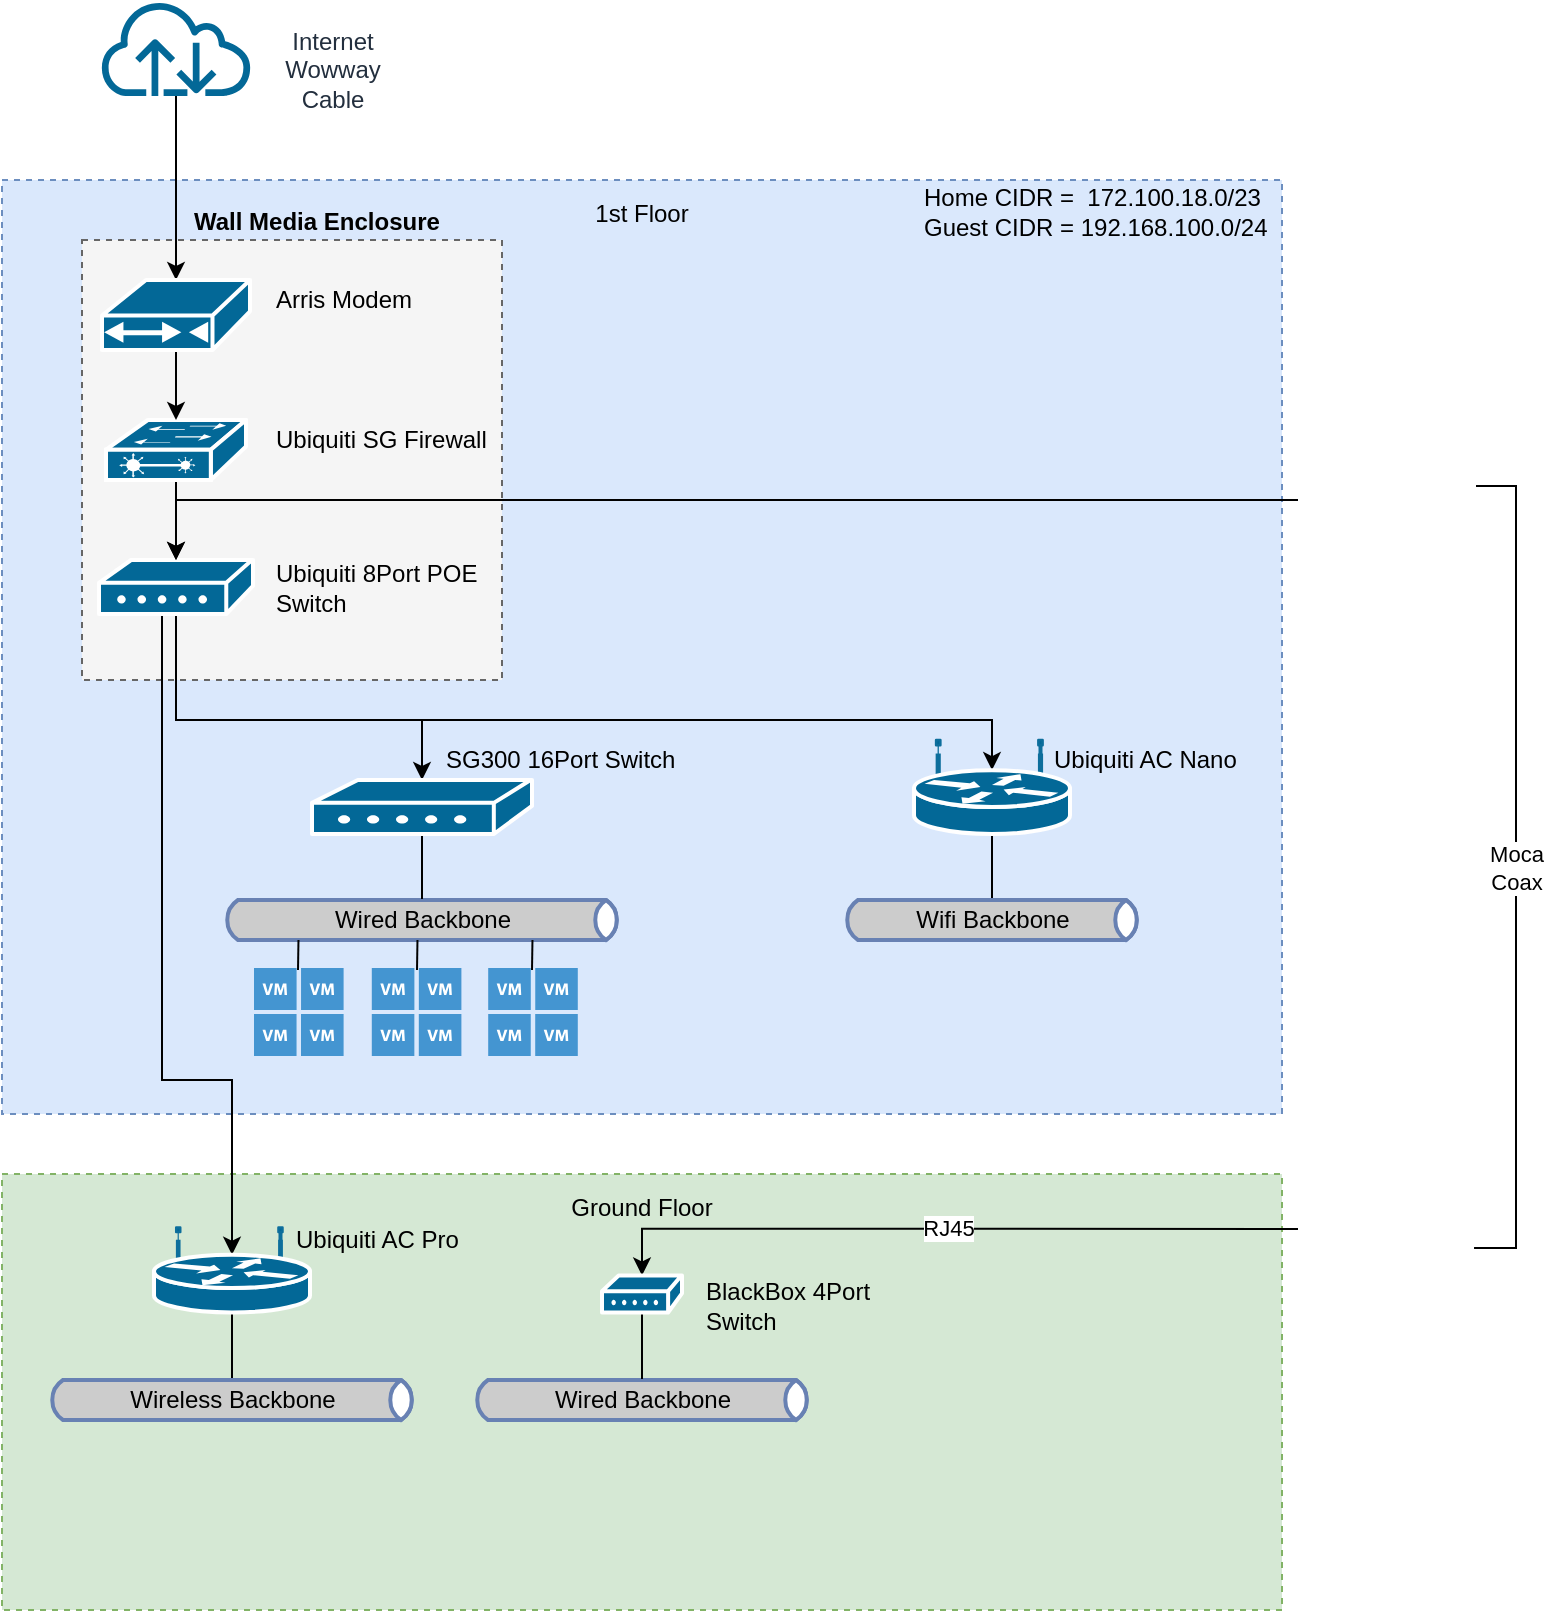 <mxfile version="13.8.0" type="github">
  <diagram id="6a731a19-8d31-9384-78a2-239565b7b9f0" name="Page-1">
    <mxGraphModel dx="1185" dy="762" grid="0" gridSize="10" guides="1" tooltips="1" connect="1" arrows="1" fold="1" page="1" pageScale="1" pageWidth="827" pageHeight="1169" background="#ffffff" math="0" shadow="0">
      <root>
        <mxCell id="0" />
        <mxCell id="1" parent="0" />
        <mxCell id="YRFJyDTuSlXsrxVGdm0f-2277" value="Ground Floor" style="outlineConnect=0;html=1;whiteSpace=wrap;fontSize=12;fontStyle=0;strokeColor=#82b366;fillColor=#d5e8d4;verticalAlign=top;align=center;dashed=1;spacingTop=3;" parent="1" vertex="1">
          <mxGeometry x="40" y="617" width="640" height="218" as="geometry" />
        </mxCell>
        <mxCell id="YRFJyDTuSlXsrxVGdm0f-2276" value="1st Floor" style="outlineConnect=0;html=1;whiteSpace=wrap;fontSize=12;fontStyle=0;strokeColor=#6c8ebf;fillColor=#dae8fc;verticalAlign=top;align=center;dashed=1;spacingTop=3;" parent="1" vertex="1">
          <mxGeometry x="40" y="120" width="640" height="467" as="geometry" />
        </mxCell>
        <mxCell id="2rs4OhzrvlzL48_qCDJS-4" value="" style="rounded=0;whiteSpace=wrap;html=1;fillColor=#f5f5f5;dashed=1;strokeColor=#666666;fontColor=#333333;" parent="1" vertex="1">
          <mxGeometry x="80" y="150" width="210" height="220" as="geometry" />
        </mxCell>
        <mxCell id="YRFJyDTuSlXsrxVGdm0f-2257" value="" style="shape=image;verticalLabelPosition=bottom;labelBackgroundColor=#ffffff;verticalAlign=top;aspect=fixed;imageAspect=0;image=https://m.media-amazon.com/images/I/71GIn0wTX2L._AC_SS350_.jpg;rotation=-180;" parent="1" vertex="1">
          <mxGeometry x="688" y="235" width="90" height="90" as="geometry" />
        </mxCell>
        <mxCell id="2rs4OhzrvlzL48_qCDJS-27" style="edgeStyle=orthogonalEdgeStyle;rounded=0;orthogonalLoop=1;jettySize=auto;html=1;entryX=0.5;entryY=0;entryDx=0;entryDy=0;entryPerimeter=0;strokeWidth=1;" parent="1" source="YRFJyDTuSlXsrxVGdm0f-2258" target="2rs4OhzrvlzL48_qCDJS-20" edge="1">
          <mxGeometry relative="1" as="geometry">
            <Array as="points">
              <mxPoint x="127" y="390" />
              <mxPoint x="250" y="390" />
            </Array>
          </mxGeometry>
        </mxCell>
        <mxCell id="2rs4OhzrvlzL48_qCDJS-28" style="edgeStyle=orthogonalEdgeStyle;rounded=0;orthogonalLoop=1;jettySize=auto;html=1;entryX=0.5;entryY=0.32;entryDx=0;entryDy=0;entryPerimeter=0;strokeWidth=1;exitX=0.5;exitY=1;exitDx=0;exitDy=0;exitPerimeter=0;" parent="1" source="YRFJyDTuSlXsrxVGdm0f-2258" target="YRFJyDTuSlXsrxVGdm0f-2259" edge="1">
          <mxGeometry relative="1" as="geometry">
            <Array as="points">
              <mxPoint x="127" y="390" />
              <mxPoint x="535" y="390" />
            </Array>
          </mxGeometry>
        </mxCell>
        <mxCell id="YRFJyDTuSlXsrxVGdm0f-2258" value="" style="shape=mxgraph.cisco.modems_and_phones.modem;html=1;pointerEvents=1;dashed=0;fillColor=#036897;strokeColor=#ffffff;strokeWidth=2;verticalLabelPosition=bottom;verticalAlign=top;align=center;outlineConnect=0;" parent="1" vertex="1">
          <mxGeometry x="88.5" y="310" width="77" height="27" as="geometry" />
        </mxCell>
        <mxCell id="2rs4OhzrvlzL48_qCDJS-26" value="" style="edgeStyle=orthogonalEdgeStyle;rounded=0;orthogonalLoop=1;jettySize=auto;html=1;endArrow=none;endFill=0;" parent="1" source="YRFJyDTuSlXsrxVGdm0f-2259" target="YRFJyDTuSlXsrxVGdm0f-2280" edge="1">
          <mxGeometry relative="1" as="geometry" />
        </mxCell>
        <mxCell id="YRFJyDTuSlXsrxVGdm0f-2259" value="" style="shape=mxgraph.cisco.routers.wireless_router;html=1;pointerEvents=1;dashed=0;fillColor=#036897;strokeColor=#ffffff;strokeWidth=2;verticalLabelPosition=bottom;verticalAlign=top;align=center;outlineConnect=0;" parent="1" vertex="1">
          <mxGeometry x="496" y="400" width="78" height="47" as="geometry" />
        </mxCell>
        <mxCell id="2rs4OhzrvlzL48_qCDJS-14" value="" style="edgeStyle=orthogonalEdgeStyle;rounded=0;orthogonalLoop=1;jettySize=auto;html=1;entryX=0.5;entryY=0;entryDx=0;entryDy=0;entryPerimeter=0;" parent="1" source="YRFJyDTuSlXsrxVGdm0f-2260" target="2rs4OhzrvlzL48_qCDJS-11" edge="1">
          <mxGeometry relative="1" as="geometry" />
        </mxCell>
        <mxCell id="YRFJyDTuSlXsrxVGdm0f-2260" value="" style="outlineConnect=0;fontColor=#232F3E;gradientColor=none;strokeColor=none;dashed=0;verticalLabelPosition=bottom;verticalAlign=top;align=center;html=1;fontSize=12;fontStyle=0;aspect=fixed;pointerEvents=1;shape=mxgraph.aws4.internet;fillColor=#036897;" parent="1" vertex="1">
          <mxGeometry x="88" y="30" width="78" height="48" as="geometry" />
        </mxCell>
        <mxCell id="YRFJyDTuSlXsrxVGdm0f-2266" value="SG300 16Port Switch" style="text;html=1;resizable=0;autosize=1;align=left;verticalAlign=middle;points=[];fillColor=none;strokeColor=none;rounded=0;" parent="1" vertex="1">
          <mxGeometry x="260" y="400" width="130" height="20" as="geometry" />
        </mxCell>
        <mxCell id="YRFJyDTuSlXsrxVGdm0f-2268" value="Ubiquiti 8Port POE&lt;br&gt;Switch" style="text;html=1;resizable=0;autosize=1;align=left;verticalAlign=middle;points=[];fillColor=none;strokeColor=none;rounded=0;" parent="1" vertex="1">
          <mxGeometry x="175" y="308.5" width="120" height="30" as="geometry" />
        </mxCell>
        <mxCell id="YRFJyDTuSlXsrxVGdm0f-2273" value="RJ45" style="edgeStyle=orthogonalEdgeStyle;rounded=0;orthogonalLoop=1;jettySize=auto;html=1;startArrow=none;startFill=0;entryX=0.5;entryY=0;entryDx=0;entryDy=0;entryPerimeter=0;exitX=1;exitY=0.684;exitDx=0;exitDy=0;exitPerimeter=0;" parent="1" source="YRFJyDTuSlXsrxVGdm0f-2269" target="2rs4OhzrvlzL48_qCDJS-2" edge="1">
          <mxGeometry relative="1" as="geometry">
            <mxPoint x="360" y="650" as="targetPoint" />
            <Array as="points">
              <mxPoint x="360" y="644" />
            </Array>
          </mxGeometry>
        </mxCell>
        <mxCell id="YRFJyDTuSlXsrxVGdm0f-2269" value="" style="shape=image;verticalLabelPosition=bottom;labelBackgroundColor=#ffffff;verticalAlign=top;aspect=fixed;imageAspect=0;image=https://m.media-amazon.com/images/I/71GIn0wTX2L._AC_SS350_.jpg;rotation=-180;" parent="1" vertex="1">
          <mxGeometry x="688" y="616" width="90" height="90" as="geometry" />
        </mxCell>
        <mxCell id="YRFJyDTuSlXsrxVGdm0f-2271" value="Moca&lt;br&gt;Coax" style="edgeStyle=orthogonalEdgeStyle;rounded=0;orthogonalLoop=1;jettySize=auto;html=1;exitX=0.011;exitY=0.578;exitDx=0;exitDy=0;exitPerimeter=0;endArrow=none;endFill=0;entryX=0.022;entryY=0.578;entryDx=0;entryDy=0;entryPerimeter=0;" parent="1" source="YRFJyDTuSlXsrxVGdm0f-2257" target="YRFJyDTuSlXsrxVGdm0f-2269" edge="1">
          <mxGeometry relative="1" as="geometry">
            <mxPoint x="590" y="311.5" as="sourcePoint" />
            <mxPoint x="520" y="470" as="targetPoint" />
            <Array as="points">
              <mxPoint x="797" y="273" />
              <mxPoint x="797" y="654" />
            </Array>
          </mxGeometry>
        </mxCell>
        <mxCell id="YRFJyDTuSlXsrxVGdm0f-2272" value="BlackBox 4Port&lt;br&gt;Switch" style="text;html=1;resizable=0;autosize=1;align=left;verticalAlign=middle;points=[];fillColor=none;strokeColor=none;rounded=0;" parent="1" vertex="1">
          <mxGeometry x="390" y="667.75" width="100" height="30" as="geometry" />
        </mxCell>
        <mxCell id="YRFJyDTuSlXsrxVGdm0f-2275" value="&lt;span style=&quot;color: rgb(35 , 47 , 62)&quot;&gt;Internet&lt;/span&gt;&lt;br style=&quot;color: rgb(35 , 47 , 62)&quot;&gt;&lt;span style=&quot;color: rgb(35 , 47 , 62)&quot;&gt;Wowway&lt;/span&gt;&lt;br style=&quot;color: rgb(35 , 47 , 62)&quot;&gt;&lt;span style=&quot;color: rgb(35 , 47 , 62)&quot;&gt;Cable&lt;/span&gt;" style="text;html=1;resizable=0;autosize=1;align=center;verticalAlign=middle;points=[];fillColor=none;strokeColor=none;rounded=0;" parent="1" vertex="1">
          <mxGeometry x="175" y="40" width="60" height="50" as="geometry" />
        </mxCell>
        <mxCell id="YRFJyDTuSlXsrxVGdm0f-2278" value="&lt;font color=&quot;#000000&quot;&gt;Wired Backbone&lt;/font&gt;" style="html=1;outlineConnect=0;fillColor=#CCCCCC;strokeColor=#6881B3;gradientColor=none;gradientDirection=north;strokeWidth=2;shape=mxgraph.networks.bus;gradientColor=none;gradientDirection=north;fontColor=#ffffff;perimeter=backbonePerimeter;backboneSize=20;align=center;" parent="1" vertex="1">
          <mxGeometry x="275" y="720" width="170" height="20" as="geometry" />
        </mxCell>
        <mxCell id="2rs4OhzrvlzL48_qCDJS-24" value="" style="edgeStyle=orthogonalEdgeStyle;rounded=0;orthogonalLoop=1;jettySize=auto;html=1;entryX=0.5;entryY=0.32;entryDx=0;entryDy=0;entryPerimeter=0;" parent="1" target="2rs4OhzrvlzL48_qCDJS-9" edge="1">
          <mxGeometry relative="1" as="geometry">
            <mxPoint x="120" y="338" as="sourcePoint" />
            <Array as="points">
              <mxPoint x="120" y="338" />
              <mxPoint x="120" y="570" />
              <mxPoint x="155" y="570" />
            </Array>
          </mxGeometry>
        </mxCell>
        <mxCell id="YRFJyDTuSlXsrxVGdm0f-2279" value="&lt;font color=&quot;#000000&quot;&gt;Wired Backbone&lt;/font&gt;" style="html=1;outlineConnect=0;fillColor=#CCCCCC;strokeColor=#6881B3;gradientColor=none;gradientDirection=north;strokeWidth=2;shape=mxgraph.networks.bus;gradientColor=none;gradientDirection=north;fontColor=#ffffff;perimeter=backbonePerimeter;backboneSize=20;align=center;" parent="1" vertex="1">
          <mxGeometry x="150" y="480" width="200" height="20" as="geometry" />
        </mxCell>
        <mxCell id="YRFJyDTuSlXsrxVGdm0f-2280" value="&lt;font color=&quot;#000000&quot;&gt;Wifi Backbone&lt;/font&gt;" style="html=1;outlineConnect=0;fillColor=#CCCCCC;strokeColor=#6881B3;gradientColor=none;gradientDirection=north;strokeWidth=2;shape=mxgraph.networks.bus;gradientColor=none;gradientDirection=north;fontColor=#ffffff;perimeter=backbonePerimeter;backboneSize=20;align=center;" parent="1" vertex="1">
          <mxGeometry x="460" y="480" width="150" height="20" as="geometry" />
        </mxCell>
        <mxCell id="YRFJyDTuSlXsrxVGdm0f-2286" value="" style="endArrow=none;html=1;edgeStyle=orthogonalEdgeStyle;rounded=0;entryX=0.5;entryY=1;entryDx=0;entryDy=0;entryPerimeter=0;" parent="1" source="YRFJyDTuSlXsrxVGdm0f-2278" target="2rs4OhzrvlzL48_qCDJS-2" edge="1">
          <mxGeometry width="50" height="50" relative="1" as="geometry">
            <mxPoint x="332" y="721" as="sourcePoint" />
            <mxPoint x="334" y="703.5" as="targetPoint" />
            <Array as="points" />
          </mxGeometry>
        </mxCell>
        <mxCell id="YRFJyDTuSlXsrxVGdm0f-2287" value="Arris Modem" style="text;html=1;resizable=0;autosize=1;align=left;verticalAlign=middle;points=[];fillColor=none;strokeColor=none;rounded=0;" parent="1" vertex="1">
          <mxGeometry x="175" y="170" width="80" height="20" as="geometry" />
        </mxCell>
        <mxCell id="2rs4OhzrvlzL48_qCDJS-2" value="" style="shape=mxgraph.cisco.modems_and_phones.modem;html=1;pointerEvents=1;dashed=0;fillColor=#036897;strokeColor=#ffffff;strokeWidth=2;verticalLabelPosition=bottom;verticalAlign=top;align=center;outlineConnect=0;" parent="1" vertex="1">
          <mxGeometry x="340" y="667.75" width="40" height="18.5" as="geometry" />
        </mxCell>
        <mxCell id="2rs4OhzrvlzL48_qCDJS-19" value="" style="edgeStyle=orthogonalEdgeStyle;rounded=0;orthogonalLoop=1;jettySize=auto;html=1;exitX=1;exitY=0.5;exitDx=0;exitDy=0;" parent="1" source="YRFJyDTuSlXsrxVGdm0f-2257" target="YRFJyDTuSlXsrxVGdm0f-2258" edge="1">
          <mxGeometry relative="1" as="geometry">
            <Array as="points">
              <mxPoint x="564" y="280" />
              <mxPoint x="150" y="280" />
            </Array>
          </mxGeometry>
        </mxCell>
        <mxCell id="2rs4OhzrvlzL48_qCDJS-23" value="" style="edgeStyle=orthogonalEdgeStyle;rounded=0;orthogonalLoop=1;jettySize=auto;html=1;" parent="1" source="2rs4OhzrvlzL48_qCDJS-6" target="YRFJyDTuSlXsrxVGdm0f-2258" edge="1">
          <mxGeometry relative="1" as="geometry" />
        </mxCell>
        <mxCell id="2rs4OhzrvlzL48_qCDJS-6" value="" style="shape=mxgraph.cisco.switches.layer_2_remote_switch;html=1;pointerEvents=1;dashed=0;fillColor=#036897;strokeColor=#ffffff;strokeWidth=2;verticalLabelPosition=bottom;verticalAlign=top;align=center;outlineConnect=0;" parent="1" vertex="1">
          <mxGeometry x="92" y="240" width="70" height="30" as="geometry" />
        </mxCell>
        <mxCell id="2rs4OhzrvlzL48_qCDJS-30" style="edgeStyle=orthogonalEdgeStyle;rounded=0;orthogonalLoop=1;jettySize=auto;html=1;startArrow=none;startFill=0;endArrow=none;endFill=0;strokeWidth=1;" parent="1" source="2rs4OhzrvlzL48_qCDJS-9" target="2rs4OhzrvlzL48_qCDJS-29" edge="1">
          <mxGeometry relative="1" as="geometry" />
        </mxCell>
        <mxCell id="2rs4OhzrvlzL48_qCDJS-9" value="" style="shape=mxgraph.cisco.routers.wireless_router;html=1;pointerEvents=1;dashed=0;fillColor=#036897;strokeColor=#ffffff;strokeWidth=2;verticalLabelPosition=bottom;verticalAlign=top;align=center;outlineConnect=0;" parent="1" vertex="1">
          <mxGeometry x="116" y="643.75" width="78" height="42.5" as="geometry" />
        </mxCell>
        <mxCell id="2rs4OhzrvlzL48_qCDJS-18" value="" style="edgeStyle=orthogonalEdgeStyle;rounded=0;orthogonalLoop=1;jettySize=auto;html=1;" parent="1" source="2rs4OhzrvlzL48_qCDJS-11" target="2rs4OhzrvlzL48_qCDJS-6" edge="1">
          <mxGeometry relative="1" as="geometry" />
        </mxCell>
        <mxCell id="2rs4OhzrvlzL48_qCDJS-11" value="" style="shape=mxgraph.cisco.modems_and_phones.cable_modem;html=1;pointerEvents=1;dashed=0;fillColor=#036897;strokeColor=#ffffff;strokeWidth=2;verticalLabelPosition=bottom;verticalAlign=top;align=center;outlineConnect=0;" parent="1" vertex="1">
          <mxGeometry x="90" y="170" width="74" height="35" as="geometry" />
        </mxCell>
        <mxCell id="2rs4OhzrvlzL48_qCDJS-17" value="Ubiquiti SG Firewall" style="text;html=1;resizable=0;autosize=1;align=left;verticalAlign=middle;points=[];fillColor=none;strokeColor=none;rounded=0;" parent="1" vertex="1">
          <mxGeometry x="175" y="240" width="120" height="20" as="geometry" />
        </mxCell>
        <mxCell id="2rs4OhzrvlzL48_qCDJS-25" value="" style="edgeStyle=orthogonalEdgeStyle;rounded=0;orthogonalLoop=1;jettySize=auto;html=1;endArrow=none;endFill=0;" parent="1" source="2rs4OhzrvlzL48_qCDJS-20" target="YRFJyDTuSlXsrxVGdm0f-2279" edge="1">
          <mxGeometry relative="1" as="geometry" />
        </mxCell>
        <mxCell id="2rs4OhzrvlzL48_qCDJS-20" value="" style="shape=mxgraph.cisco.modems_and_phones.modem;html=1;pointerEvents=1;dashed=0;fillColor=#036897;strokeColor=#ffffff;strokeWidth=2;verticalLabelPosition=bottom;verticalAlign=top;align=center;outlineConnect=0;" parent="1" vertex="1">
          <mxGeometry x="195" y="420" width="110" height="27" as="geometry" />
        </mxCell>
        <mxCell id="2rs4OhzrvlzL48_qCDJS-21" value="Ubiquiti AC Nano" style="text;html=1;resizable=0;autosize=1;align=left;verticalAlign=middle;points=[];fillColor=none;strokeColor=none;rounded=0;" parent="1" vertex="1">
          <mxGeometry x="564" y="400" width="110" height="20" as="geometry" />
        </mxCell>
        <mxCell id="2rs4OhzrvlzL48_qCDJS-22" value="Ubiquiti AC Pro" style="text;html=1;resizable=0;autosize=1;align=left;verticalAlign=middle;points=[];fillColor=none;strokeColor=none;rounded=0;" parent="1" vertex="1">
          <mxGeometry x="185" y="640" width="100" height="20" as="geometry" />
        </mxCell>
        <mxCell id="2rs4OhzrvlzL48_qCDJS-29" value="&lt;font color=&quot;#000000&quot;&gt;Wireless Backbone&lt;/font&gt;" style="html=1;outlineConnect=0;fillColor=#CCCCCC;strokeColor=#6881B3;gradientColor=none;gradientDirection=north;strokeWidth=2;shape=mxgraph.networks.bus;gradientColor=none;gradientDirection=north;fontColor=#ffffff;perimeter=backbonePerimeter;backboneSize=20;align=center;" parent="1" vertex="1">
          <mxGeometry x="62.5" y="720" width="185" height="20" as="geometry" />
        </mxCell>
        <mxCell id="2rs4OhzrvlzL48_qCDJS-31" value="Wall Media Enclosure" style="text;html=1;resizable=0;autosize=1;align=left;verticalAlign=middle;points=[];fillColor=none;strokeColor=none;rounded=0;fontStyle=1" parent="1" vertex="1">
          <mxGeometry x="134" y="132" width="133" height="18" as="geometry" />
        </mxCell>
        <mxCell id="2rs4OhzrvlzL48_qCDJS-32" value="Home CIDR =&amp;nbsp; 172.100.18.0/23&lt;br&gt;Guest CIDR = 192.168.100.0/24" style="text;html=1;resizable=0;autosize=1;align=left;verticalAlign=middle;points=[];fillColor=none;strokeColor=none;rounded=0;" parent="1" vertex="1">
          <mxGeometry x="499" y="120" width="182" height="32" as="geometry" />
        </mxCell>
        <mxCell id="pVgl8kWlSOSP5lIP_qFD-1" value="" style="shadow=0;dashed=0;html=1;strokeColor=none;fillColor=#4495D1;labelPosition=center;verticalLabelPosition=bottom;verticalAlign=top;align=center;outlineConnect=0;shape=mxgraph.veeam.2d.vapp;" vertex="1" parent="1">
          <mxGeometry x="166" y="514" width="44.8" height="44" as="geometry" />
        </mxCell>
        <mxCell id="pVgl8kWlSOSP5lIP_qFD-3" value="" style="shadow=0;dashed=0;html=1;strokeColor=none;fillColor=#4495D1;labelPosition=center;verticalLabelPosition=bottom;verticalAlign=top;align=center;outlineConnect=0;shape=mxgraph.veeam.2d.vapp;" vertex="1" parent="1">
          <mxGeometry x="224.9" y="514" width="44.8" height="44" as="geometry" />
        </mxCell>
        <mxCell id="pVgl8kWlSOSP5lIP_qFD-4" value="" style="shadow=0;dashed=0;html=1;strokeColor=none;fillColor=#4495D1;labelPosition=center;verticalLabelPosition=bottom;verticalAlign=top;align=center;outlineConnect=0;shape=mxgraph.veeam.2d.vapp;" vertex="1" parent="1">
          <mxGeometry x="283.1" y="514" width="44.8" height="44" as="geometry" />
        </mxCell>
        <mxCell id="pVgl8kWlSOSP5lIP_qFD-5" value="" style="edgeStyle=orthogonalEdgeStyle;rounded=0;orthogonalLoop=1;jettySize=auto;html=1;endArrow=none;endFill=0;" edge="1" parent="1">
          <mxGeometry relative="1" as="geometry">
            <mxPoint x="188.234" y="500" as="sourcePoint" />
            <mxPoint x="188" y="515" as="targetPoint" />
          </mxGeometry>
        </mxCell>
        <mxCell id="pVgl8kWlSOSP5lIP_qFD-6" value="" style="edgeStyle=orthogonalEdgeStyle;rounded=0;orthogonalLoop=1;jettySize=auto;html=1;endArrow=none;endFill=0;" edge="1" parent="1">
          <mxGeometry relative="1" as="geometry">
            <mxPoint x="247.734" y="500" as="sourcePoint" />
            <mxPoint x="247.5" y="515" as="targetPoint" />
          </mxGeometry>
        </mxCell>
        <mxCell id="pVgl8kWlSOSP5lIP_qFD-7" value="" style="edgeStyle=orthogonalEdgeStyle;rounded=0;orthogonalLoop=1;jettySize=auto;html=1;endArrow=none;endFill=0;" edge="1" parent="1">
          <mxGeometry relative="1" as="geometry">
            <mxPoint x="305.234" y="500" as="sourcePoint" />
            <mxPoint x="305" y="515" as="targetPoint" />
          </mxGeometry>
        </mxCell>
      </root>
    </mxGraphModel>
  </diagram>
</mxfile>
